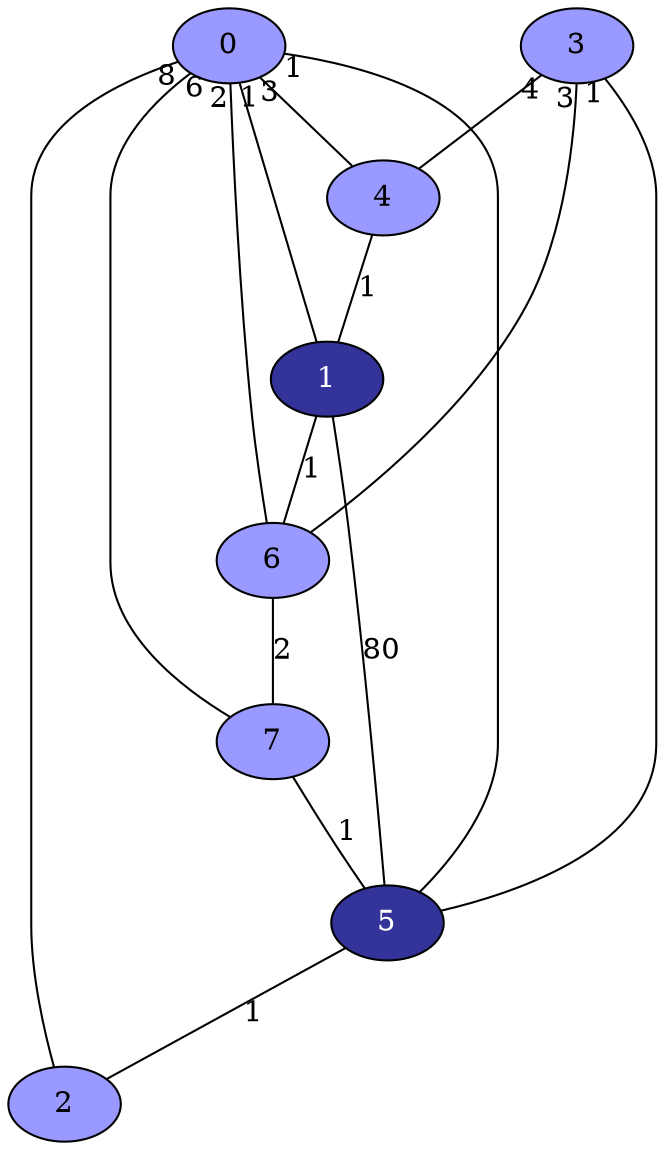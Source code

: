 graph {
  0 [ style="filled", fillcolor="#9999ff" ];
  1 [ style="filled", fillcolor="#333399", fontcolor=white ];
  2 [ style="filled", fillcolor="#9999ff" ];
  3 [ style="filled", fillcolor="#9999ff" ];
  4 [ style="filled", fillcolor="#9999ff" ];
  5 [ style="filled", fillcolor="#333399", fontcolor=white ];
  6 [ style="filled", fillcolor="#9999ff" ];
  7 [ style="filled", fillcolor="#9999ff" ];
  3 -- 4 [ taillabel="4" ];
  3 -- 6 [ taillabel="3" ];
  3 -- 5 [ taillabel="1" ];
  0 -- 4 [ taillabel="3" ];
  0 -- 1 [ taillabel="1" ];
  0 -- 6 [ taillabel="2" ];
  0 -- 7 [ taillabel="6" ];
  0 -- 5 [ taillabel="1" ];
  0 -- 2 [ taillabel="8" ];
  4 -- 1 [ label="1" ];
  1 -- 6 [ label="1" ];
  1 -- 5 [ label="80", len=4 ];
  6 -- 7 [ label="2" ];
  7 -- 5 [ label="1" ];
  5 -- 2 [ label="1" ];
}